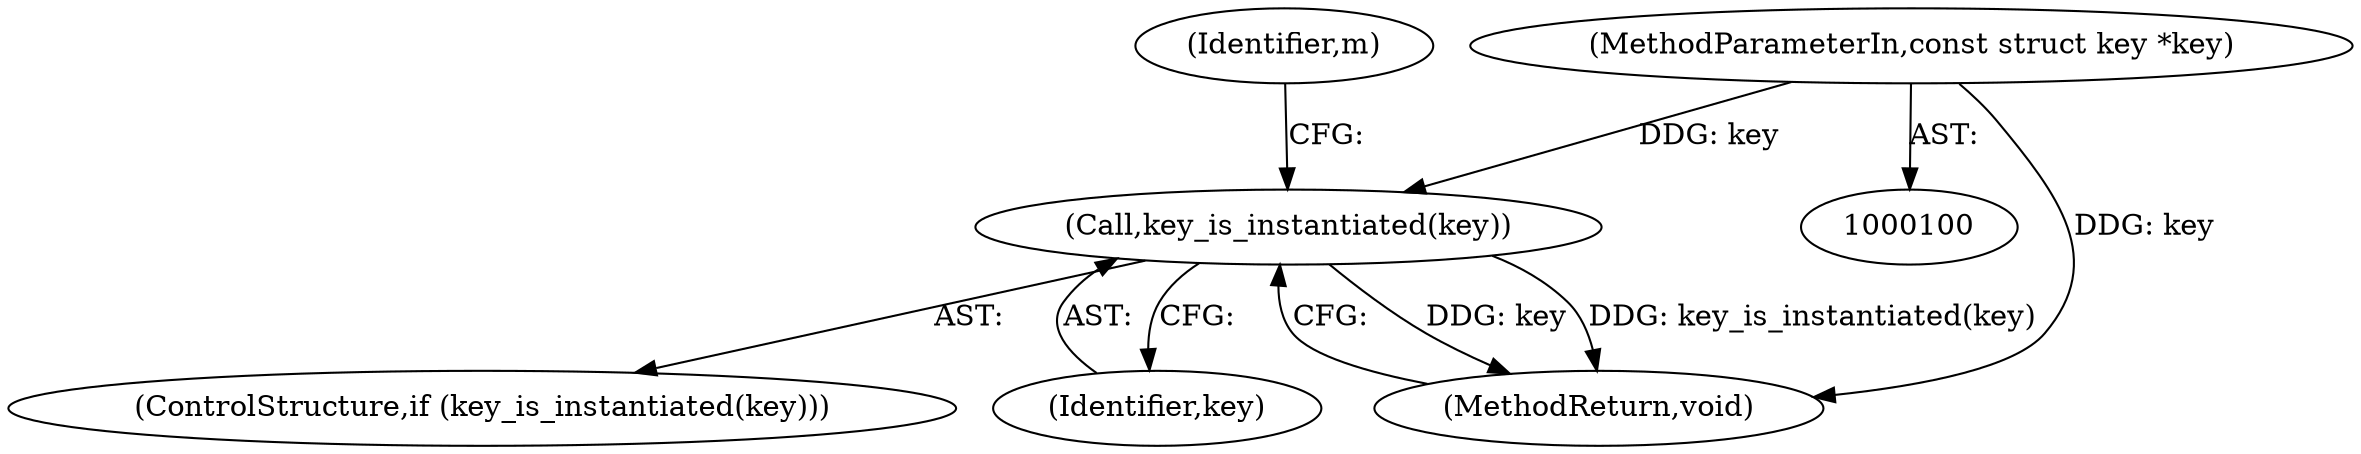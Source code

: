 digraph "1_linux_363b02dab09b3226f3bd1420dad9c72b79a42a76_17@pointer" {
"1000110" [label="(Call,key_is_instantiated(key))"];
"1000101" [label="(MethodParameterIn,const struct key *key)"];
"1000101" [label="(MethodParameterIn,const struct key *key)"];
"1000111" [label="(Identifier,key)"];
"1000110" [label="(Call,key_is_instantiated(key))"];
"1000109" [label="(ControlStructure,if (key_is_instantiated(key)))"];
"1000118" [label="(MethodReturn,void)"];
"1000113" [label="(Identifier,m)"];
"1000110" -> "1000109"  [label="AST: "];
"1000110" -> "1000111"  [label="CFG: "];
"1000111" -> "1000110"  [label="AST: "];
"1000113" -> "1000110"  [label="CFG: "];
"1000118" -> "1000110"  [label="CFG: "];
"1000110" -> "1000118"  [label="DDG: key"];
"1000110" -> "1000118"  [label="DDG: key_is_instantiated(key)"];
"1000101" -> "1000110"  [label="DDG: key"];
"1000101" -> "1000100"  [label="AST: "];
"1000101" -> "1000118"  [label="DDG: key"];
}
